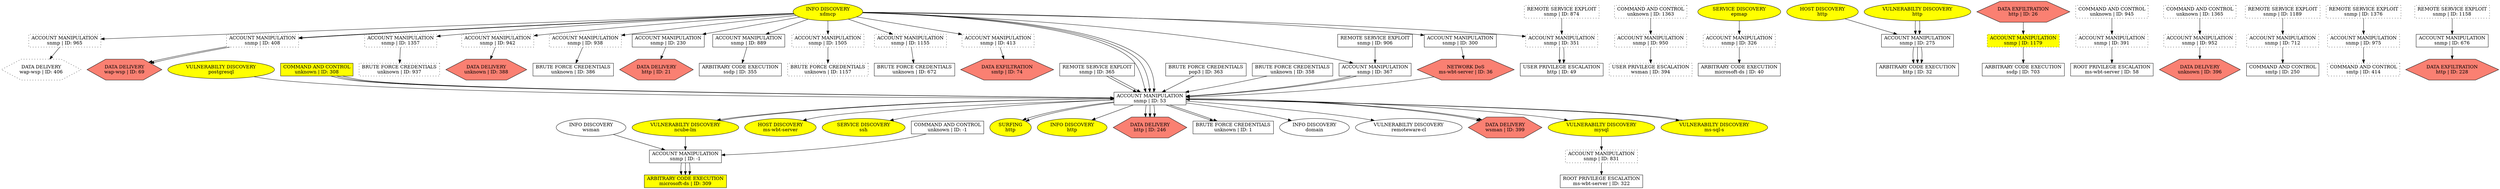 digraph "" {
	"ACCOUNT MANIPULATION
snmp | ID: 53"	[shape=box,
		tooltip="\"GPL SNMP private access udp
GPL SNMP public access udp\""];
	"VULNERABILTY DISCOVERY
ncube-lm"	[fillcolor=yellow,
		shape=oval,
		style=filled,
		tooltip="\"ET POLICY Suspicious inbound to mySQL port 3306
ET POLICY Suspicious inbound to mSQL port 4333
ET POLICY Suspicious inbound to \
MSSQL port 1433
ET POLICY Suspicious inbound to Oracle SQL port 1521
ET SCAN Nessus User Agent
ET POLICY Suspicious inbound to PostgreSQL \
port 5432\""];
	"ACCOUNT MANIPULATION
snmp | ID: 53" -> "VULNERABILTY DISCOVERY
ncube-lm"	[key=0,
		data="{'color': 'blue', 'fontcolor': '\"blue\"', 'label': '\"start_next: 04/11/17, 14:00:02\ngap: -264sec\nend_prev: 04/11/17, 14:04:26\"'}"];
	"VULNERABILTY DISCOVERY
ms-sql-s"	[fillcolor=yellow,
		shape=oval,
		style=filled,
		tooltip="\"ET POLICY Suspicious inbound to MSSQL port 1433
ET POLICY Suspicious inbound to mySQL port 3306
ET POLICY Suspicious inbound to \
Oracle SQL port 1521
ET POLICY Suspicious inbound to mSQL port 4333\""];
	"ACCOUNT MANIPULATION
snmp | ID: 53" -> "VULNERABILTY DISCOVERY
ms-sql-s"	[key=0,
		data="{'color': 'blue', 'fontcolor': '\"blue\"', 'label': '\"start_next: 04/11/17, 16:31:57\ngap: 136sec\nend_prev: 04/11/17, 16:29:41\"'}"];
	"HOST DISCOVERY
ms-wbt-server"	[fillcolor=yellow,
		shape=oval,
		style=filled,
		tooltip="\"ET SCAN Behavioral Unusually fast Terminal Server Traffic Potential Scan or Infection (Inbound)\""];
	"ACCOUNT MANIPULATION
snmp | ID: 53" -> "HOST DISCOVERY
ms-wbt-server"	[key=0,
		data="{'color': 'blue', 'fontcolor': '\"blue\"', 'label': '\"start_next: 04/11/17, 18:35:47\ngap: 25sec\nend_prev: 04/11/17, 18:35:23\"'}"];
	"SERVICE DISCOVERY
ssh"	[fillcolor=yellow,
		shape=oval,
		style=filled,
		tooltip="\"ET SCAN Potential SSH Scan
ET SCAN Potential VNC Scan 5900-5920\""];
	"ACCOUNT MANIPULATION
snmp | ID: 53" -> "SERVICE DISCOVERY
ssh"	[key=0,
		data="{'color': 'blue', 'fontcolor': '\"blue\"', 'label': '\"start_next: 04/11/17, 14:06:20\ngap: 13sec\nend_prev: 04/11/17, 14:06:08\"'}"];
	"VULNERABILTY DISCOVERY
mysql"	[fillcolor=yellow,
		shape=oval,
		style=filled,
		tooltip="\"ET POLICY Suspicious inbound to MSSQL port 1433
ET POLICY Suspicious inbound to mySQL port 3306
ET POLICY Suspicious inbound to \
Oracle SQL port 1521
ET POLICY Suspicious inbound to PostgreSQL port 5432\""];
	"ACCOUNT MANIPULATION
snmp | ID: 53" -> "VULNERABILTY DISCOVERY
mysql"	[key=0,
		data="{'color': 'blue', 'fontcolor': '\"blue\"', 'label': '\"start_next: 04/11/17, 17:58:59\ngap: 5253sec\nend_prev: 04/11/17, 16:31:27\"'}"];
	"SURFING
http"	[fillcolor=yellow,
		shape=oval,
		style=filled,
		tooltip="\"ET WEB_SERVER WEB-PHP phpinfo access\""];
	"ACCOUNT MANIPULATION
snmp | ID: 53" -> "SURFING
http"	[key=0,
		data="{'color': 'blue', 'fontcolor': '\"blue\"', 'label': '\"start_next: 04/11/17, 14:04:44\ngap: 158sec\nend_prev: 04/11/17, 14:02:06\"'}"];
	"ACCOUNT MANIPULATION
snmp | ID: 53" -> "SURFING
http"	[key=1,
		data="{'color': 'blue', 'fontcolor': '\"blue\"', 'label': '\"start_next: 04/11/17, 18:03:33\ngap: 160sec\nend_prev: 04/11/17, 18:00:53\"'}"];
	"INFO DISCOVERY
http"	[fillcolor=yellow,
		shape=oval,
		style=filled,
		tooltip="\"GPL WEB_SERVER mod_gzip_status access\""];
	"ACCOUNT MANIPULATION
snmp | ID: 53" -> "INFO DISCOVERY
http"	[key=0,
		data="{'color': 'blue', 'fontcolor': '\"blue\"', 'label': '\"start_next: 04/11/17, 18:03:34\ngap: 62sec\nend_prev: 04/11/17, 18:02:32\"'}"];
	"DATA DELIVERY
http | ID: 246"	[fillcolor=salmon,
		shape=hexagon,
		style=filled,
		tooltip="\"GPL WEB_SERVER perl post attempt\""];
	"ACCOUNT MANIPULATION
snmp | ID: 53" -> "DATA DELIVERY
http | ID: 246"	[key=0,
		data="{'color': 'blue', 'fontcolor': '\"blue\"', 'label': '\"start_next: 04/11/17, 16:33:00\ngap: 179sec\nend_prev: 04/11/17, 16:30:00\"'}"];
	"ACCOUNT MANIPULATION
snmp | ID: 53" -> "DATA DELIVERY
http | ID: 246"	[key=1,
		data="{'color': 'blue', 'fontcolor': '\"blue\"', 'label': '\"start_next: 04/11/17, 16:33:31\ngap: 15sec\nend_prev: 04/11/17, 16:33:16\"'}"];
	"ACCOUNT MANIPULATION
snmp | ID: 53" -> "DATA DELIVERY
http | ID: 246"	[key=2,
		data="{'color': 'blue', 'fontcolor': '\"blue\"', 'label': '\"start_next: 04/11/17, 18:04:41\ngap: 30sec\nend_prev: 04/11/17, 18:04:11\"'}"];
	"BRUTE FORCE CREDENTIALS
unknown | ID: 1"	[shape=box,
		tooltip="\"ET SCAN Multiple MySQL Login Failures Possible Brute Force Attempt\""];
	"ACCOUNT MANIPULATION
snmp | ID: 53" -> "BRUTE FORCE CREDENTIALS
unknown | ID: 1"	[key=0,
		data="{'color': 'blue', 'fontcolor': '\"blue\"', 'label': '\"start_next: 04/11/17, 18:03:11\ngap: -8sec\nend_prev: 04/11/17, 18:03:20\"'}"];
	"ACCOUNT MANIPULATION
snmp | ID: 53" -> "BRUTE FORCE CREDENTIALS
unknown | ID: 1"	[key=1,
		data="{'color': 'blue', 'fontcolor': '\"blue\"', 'label': '\"start_next: 04/11/17, 18:04:37\ngap: -69sec\nend_prev: 04/11/17, 18:05:46\"'}"];
	"INFO DISCOVERY
domain"	[shape=oval,
		tooltip="\"GPL WEB_SERVER globals.pl access
GPL DNS named version attempt\""];
	"ACCOUNT MANIPULATION
snmp | ID: 53" -> "INFO DISCOVERY
domain"	[key=0,
		data="{'color': 'purple', 'fontcolor': '\"purple\"', 'label': '\"start_next: 04/11/17, 18:06:05\ngap: 5sec\nend_prev: 04/11/17, 18:06:00\"'}"];
	"VULNERABILTY DISCOVERY
remoteware-cl"	[shape=oval,
		tooltip="\"ET SCAN Nessus User Agent\""];
	"ACCOUNT MANIPULATION
snmp | ID: 53" -> "VULNERABILTY DISCOVERY
remoteware-cl"	[key=0,
		data="{'color': 'blue', 'fontcolor': '\"blue\"', 'label': '\"start_next: 04/11/17, 18:12:30\ngap: 395sec\nend_prev: 04/11/17, 18:05:56\"'}"];
	"DATA DELIVERY
wsman | ID: 399"	[fillcolor=salmon,
		shape=hexagon,
		style=filled,
		tooltip="\"GPL WEB_SERVER perl post attempt\""];
	"ACCOUNT MANIPULATION
snmp | ID: 53" -> "DATA DELIVERY
wsman | ID: 399"	[key=0,
		data="{'color': 'blue', 'fontcolor': '\"blue\"', 'label': '\"start_next: 04/11/17, 14:06:51\ngap: 43sec\nend_prev: 04/11/17, 14:06:08\"'}"];
	"ACCOUNT MANIPULATION
snmp | ID: 53" -> "DATA DELIVERY
wsman | ID: 399"	[key=1,
		data="{'color': 'blue', 'fontcolor': '\"blue\"', 'label': '\"start_next: 04/11/17, 16:35:02\ngap: 44sec\nend_prev: 04/11/17, 16:34:19\"'}"];
	"ACCOUNT MANIPULATION
snmp | ID: -1"	[shape=box,
		tooltip="\"GPL SNMP public access udp\""];
	"ARBITRARY CODE EXECUTION
microsoft-ds | ID: 309"	[fillcolor=yellow,
		shape=box,
		style=filled,
		tooltip="\"GPL NETBIOS SMB-DS Session Setup NTMLSSP unicode asn1 overflow attempt\""];
	"ACCOUNT MANIPULATION
snmp | ID: -1" -> "ARBITRARY CODE EXECUTION
microsoft-ds | ID: 309"	[key=0,
		data="{'color': 'blue', 'fontcolor': '\"blue\"', 'label': '\"start_next: 04/11/17, 13:59:30\ngap: 24sec\nend_prev: 04/11/17, 13:59:05\"'}"];
	"ACCOUNT MANIPULATION
snmp | ID: -1" -> "ARBITRARY CODE EXECUTION
microsoft-ds | ID: 309"	[key=1,
		data="{'color': 'blue', 'fontcolor': '\"blue\"', 'label': '\"start_next: 04/11/17, 16:27:37\ngap: 26sec\nend_prev: 04/11/17, 16:27:10\"'}"];
	"ACCOUNT MANIPULATION
snmp | ID: -1" -> "ARBITRARY CODE EXECUTION
microsoft-ds | ID: 309"	[key=2,
		data="{'color': 'blue', 'fontcolor': '\"blue\"', 'label': '\"start_next: 04/11/17, 17:58:38\ngap: 24sec\nend_prev: 04/11/17, 17:58:14\"'}"];
	"ACCOUNT MANIPULATION
snmp | ID: 831"	[shape=box,
		style=dotted,
		tooltip="\"GPL SNMP public access udp\""];
	"ROOT PRIVILEGE ESCALATION
ms-wbt-server | ID: 322"	[shape=box,
		tooltip="\"ET POLICY MS Terminal Server Root login\""];
	"ACCOUNT MANIPULATION
snmp | ID: 831" -> "ROOT PRIVILEGE ESCALATION
ms-wbt-server | ID: 322"	[key=0,
		data="{'color': 'blue', 'fontcolor': '\"blue\"', 'label': '\"start_next: 04/11/17, 16:02:56\ngap: 15sec\nend_prev: 04/11/17, 16:02:42\"'}"];
	"ACCOUNT MANIPULATION
snmp | ID: 300"	[shape=box,
		tooltip="\"GPL SNMP public access udp\""];
	"NETWORK DoS
ms-wbt-server | ID: 36"	[fillcolor=salmon,
		shape=hexagon,
		style=filled,
		tooltip="\"ET DOS Microsoft Remote Desktop (RDP) Syn then Reset 30 Second DoS Attempt\""];
	"ACCOUNT MANIPULATION
snmp | ID: 300" -> "NETWORK DoS
ms-wbt-server | ID: 36"	[key=0,
		data="{'color': 'purple', 'fontcolor': '\"purple\"', 'label': '\"start_next: 04/11/17, 16:47:39\ngap: 107sec\nend_prev: 04/11/17, 16:45:52\"'}"];
	"ACCOUNT MANIPULATION
snmp | ID: 965"	[shape=box,
		style=dotted,
		tooltip="\"GPL SNMP private access udp
GPL SNMP public access udp\""];
	"DATA DELIVERY
wap-wsp | ID: 406"	[fillcolor=salmon,
		shape=hexagon,
		style=dotted,
		tooltip="\"ET WEB_SERVER PHP tags in HTTP POST
GPL WEB_SERVER perl post attempt\""];
	"ACCOUNT MANIPULATION
snmp | ID: 965" -> "DATA DELIVERY
wap-wsp | ID: 406"	[key=0,
		data="{'color': 'blue', 'fontcolor': '\"blue\"', 'label': '\"start_next: 04/11/17, 14:03:49\ngap: 26sec\nend_prev: 04/11/17, 14:03:23\"'}"];
	"ACCOUNT MANIPULATION
snmp | ID: 408"	[shape=box,
		style=dotted,
		tooltip="\"GPL SNMP private access udp
GPL SNMP public access udp\""];
	"DATA DELIVERY
wap-wsp | ID: 69"	[fillcolor=salmon,
		shape=hexagon,
		style=filled,
		tooltip="\"GPL WEB_SERVER perl post attempt\""];
	"ACCOUNT MANIPULATION
snmp | ID: 408" -> "DATA DELIVERY
wap-wsp | ID: 69"	[key=0,
		data="{'color': 'blue', 'fontcolor': '\"blue\"', 'label': '\"start_next: 04/11/17, 16:31:50\ngap: 22sec\nend_prev: 04/11/17, 16:31:28\"'}"];
	"ACCOUNT MANIPULATION
snmp | ID: 408" -> "DATA DELIVERY
wap-wsp | ID: 69"	[key=1,
		data="{'color': 'blue', 'fontcolor': '\"blue\"', 'label': '\"start_next: 04/11/17, 18:03:14\ngap: 26sec\nend_prev: 04/11/17, 18:02:48\"'}"];
	"ACCOUNT MANIPULATION
snmp | ID: 367"	[shape=box,
		tooltip="\"GPL SNMP private access udp
GPL SNMP public access udp\""];
	"ACCOUNT MANIPULATION
snmp | ID: 367" -> "ACCOUNT MANIPULATION
snmp | ID: 53"	[key=0,
		data="{'color': 'blue', 'fontcolor': '\"blue\"', 'label': '\"start_next: 04/11/17, 16:29:39\ngap: 8639sec\nend_prev: 04/11/17, 14:05:40\"'}"];
	"ACCOUNT MANIPULATION
snmp | ID: 367" -> "ACCOUNT MANIPULATION
snmp | ID: 53"	[key=1,
		data="{'color': 'blue', 'fontcolor': '\"blue\"', 'label': '\"start_next: 04/11/17, 20:55:39\ngap: 10158sec\nend_prev: 04/11/17, 18:06:21\"'}"];
	"ACCOUNT MANIPULATION
snmp | ID: 351"	[shape=box,
		style=dotted,
		tooltip="\"GPL SNMP private access udp
GPL SNMP public access udp\""];
	"USER PRIVILEGE ESCALATION
http | ID: 49"	[shape=box,
		tooltip="\"ET POLICY Outgoing Basic Auth Base64 HTTP Password detected unencrypted
ET POLICY Incoming Basic Auth Base64 HTTP Password detected \
unencrypted\""];
	"ACCOUNT MANIPULATION
snmp | ID: 351" -> "USER PRIVILEGE ESCALATION
http | ID: 49"	[key=0,
		data="{'color': 'blue', 'fontcolor': '\"blue\"', 'label': '\"start_next: 04/11/17, 14:03:23\ngap: 62sec\nend_prev: 04/11/17, 14:02:22\"'}"];
	"ACCOUNT MANIPULATION
snmp | ID: 351" -> "USER PRIVILEGE ESCALATION
http | ID: 49"	[key=1,
		data="{'color': 'blue', 'fontcolor': '\"blue\"', 'label': '\"start_next: 04/11/17, 18:10:23\ngap: 227sec\nend_prev: 04/11/17, 18:06:37\"'}"];
	"ACCOUNT MANIPULATION
snmp | ID: 1357"	[shape=box,
		style=dotted,
		tooltip="\"GPL SNMP public access udp\""];
	"BRUTE FORCE CREDENTIALS
unknown | ID: 937"	[shape=box,
		style=dotted,
		tooltip="\"ET SCAN Multiple MySQL Login Failures Possible Brute Force Attempt\""];
	"ACCOUNT MANIPULATION
snmp | ID: 1357" -> "BRUTE FORCE CREDENTIALS
unknown | ID: 937"	[key=0,
		data="{'color': 'blue', 'fontcolor': '\"blue\"', 'label': '\"start_next: 04/11/17, 14:03:10\ngap: -5sec\nend_prev: 04/11/17, 14:03:15\"'}"];
	"ACCOUNT MANIPULATION
snmp | ID: 942"	[shape=box,
		style=dotted,
		tooltip="\"GPL SNMP private access udp
GPL SNMP public access udp\""];
	"DATA DELIVERY
unknown | ID: 388"	[fillcolor=salmon,
		shape=hexagon,
		style=filled,
		tooltip="\"ET WEB_SERVER PHP Possible php Remote File Inclusion Attempt
ET WEB_SERVER PHP tags in HTTP POST
GPL WEB_SERVER perl post attempt\""];
	"ACCOUNT MANIPULATION
snmp | ID: 942" -> "DATA DELIVERY
unknown | ID: 388"	[key=0,
		data="{'color': 'blue', 'fontcolor': '\"blue\"', 'label': '\"start_next: 04/11/17, 16:32:24\ngap: 62sec\nend_prev: 04/11/17, 16:31:22\"'}"];
	"ACCOUNT MANIPULATION
snmp | ID: 938"	[shape=box,
		style=dotted,
		tooltip="\"GPL SNMP private access udp
GPL SNMP public access udp\""];
	"BRUTE FORCE CREDENTIALS
unknown | ID: 386"	[shape=box,
		tooltip="\"ET SCAN Multiple MySQL Login Failures Possible Brute Force Attempt\""];
	"ACCOUNT MANIPULATION
snmp | ID: 938" -> "BRUTE FORCE CREDENTIALS
unknown | ID: 386"	[key=0,
		data="{'color': 'blue', 'fontcolor': '\"blue\"', 'label': '\"start_next: 04/11/17, 18:02:11\ngap: -7sec\nend_prev: 04/11/17, 18:02:18\"'}"];
	"ACCOUNT MANIPULATION
snmp | ID: 230"	[shape=box,
		tooltip="\"GPL SNMP private access udp
GPL SNMP public access udp\""];
	"DATA DELIVERY
http | ID: 21"	[fillcolor=salmon,
		shape=hexagon,
		style=filled,
		tooltip="\"GPL WEB_SERVER perl post attempt\""];
	"ACCOUNT MANIPULATION
snmp | ID: 230" -> "DATA DELIVERY
http | ID: 21"	[key=0,
		data="{'color': 'blue', 'fontcolor': '\"blue\"', 'label': '\"start_next: 04/11/17, 16:31:58\ngap: 35sec\nend_prev: 04/11/17, 16:31:23\"'}"];
	"ACCOUNT MANIPULATION
snmp | ID: 889"	[shape=box,
		tooltip="\"GPL SNMP private access udp
GPL SNMP public access udp\""];
	"ARBITRARY CODE EXECUTION
ssdp | ID: 355"	[shape=box,
		tooltip="\"GPL MISC UPnP malformed advertisement\""];
	"ACCOUNT MANIPULATION
snmp | ID: 889" -> "ARBITRARY CODE EXECUTION
ssdp | ID: 355"	[key=0,
		data="{'color': 'blue', 'fontcolor': '\"blue\"', 'label': '\"start_next: 04/11/17, 18:00:29\ngap: 5361sec\nend_prev: 04/11/17, 16:31:09\"'}"];
	"ACCOUNT MANIPULATION
snmp | ID: 1505"	[shape=box,
		style=dotted,
		tooltip="\"GPL SNMP private access udp
GPL SNMP public access udp\""];
	"BRUTE FORCE CREDENTIALS
unknown | ID: 1157"	[shape=box,
		style=dotted,
		tooltip="\"ET SCAN Multiple MySQL Login Failures Possible Brute Force Attempt\""];
	"ACCOUNT MANIPULATION
snmp | ID: 1505" -> "BRUTE FORCE CREDENTIALS
unknown | ID: 1157"	[key=0,
		data="{'color': 'blue', 'fontcolor': '\"blue\"', 'label': '\"start_next: 04/11/17, 18:02:18\ngap: 5sec\nend_prev: 04/11/17, 18:02:14\"'}"];
	"ACCOUNT MANIPULATION
snmp | ID: 1155"	[shape=box,
		style=dotted,
		tooltip="\"GPL SNMP private access udp
GPL SNMP public access udp\""];
	"BRUTE FORCE CREDENTIALS
unknown | ID: 672"	[shape=box,
		tooltip="\"ET SCAN Multiple MySQL Login Failures Possible Brute Force Attempt\""];
	"ACCOUNT MANIPULATION
snmp | ID: 1155" -> "BRUTE FORCE CREDENTIALS
unknown | ID: 672"	[key=0,
		data="{'color': 'blue', 'fontcolor': '\"blue\"', 'label': '\"start_next: 04/11/17, 14:03:10\ngap: -8sec\nend_prev: 04/11/17, 14:03:18\"'}"];
	"ACCOUNT MANIPULATION
snmp | ID: 413"	[shape=box,
		style=dotted,
		tooltip="\"GPL SNMP private access udp
GPL SNMP public access udp\""];
	"DATA EXFILTRATION
smtp | ID: 74"	[fillcolor=salmon,
		shape=hexagon,
		style=filled,
		tooltip="\"ET CURRENT_EVENTS Possible TLS HeartBleed Unencrypted Request Method 3 (Inbound to Common SSL Port)\""];
	"ACCOUNT MANIPULATION
snmp | ID: 413" -> "DATA EXFILTRATION
smtp | ID: 74"	[key=0,
		data="{'color': 'blue', 'fontcolor': '\"blue\"', 'label': '\"start_next: 04/11/17, 16:31:24\ngap: 51sec\nend_prev: 04/11/17, 16:30:33\"'}"];
	"ACCOUNT MANIPULATION
snmp | ID: 950"	[shape=box,
		style=dotted,
		tooltip="\"GPL SNMP private access udp
GPL SNMP public access udp\""];
	"USER PRIVILEGE ESCALATION
wsman | ID: 394"	[shape=box,
		style=dotted,
		tooltip="\"ET POLICY Outgoing Basic Auth Base64 HTTP Password detected unencrypted
ET POLICY Incoming Basic Auth Base64 HTTP Password detected \
unencrypted\""];
	"ACCOUNT MANIPULATION
snmp | ID: 950" -> "USER PRIVILEGE ESCALATION
wsman | ID: 394"	[key=0,
		data="{'color': 'blue', 'fontcolor': '\"blue\"', 'label': '\"start_next: 04/11/17, 16:55:05\ngap: 40sec\nend_prev: 04/11/17, 16:54:26\"'}"];
	"ACCOUNT MANIPULATION
snmp | ID: 326"	[shape=box,
		style=dotted,
		tooltip="\"GPL SNMP private access udp
GPL SNMP public access udp\""];
	"ARBITRARY CODE EXECUTION
microsoft-ds | ID: 40"	[shape=box,
		tooltip="\"GPL NETBIOS DCERPC Remote Activation bind attempt
GPL NETBIOS SMB-DS Session Setup NTMLSSP unicode asn1 overflow attempt
GPL NETBIOS \
DCERPC IActivation little endian bind attempt\""];
	"ACCOUNT MANIPULATION
snmp | ID: 326" -> "ARBITRARY CODE EXECUTION
microsoft-ds | ID: 40"	[key=0,
		data="{'color': 'blue', 'fontcolor': '\"blue\"', 'label': '\"start_next: 04/11/17, 14:02:19\ngap: -225sec\nend_prev: 04/11/17, 14:06:04\"'}"];
	"ACCOUNT MANIPULATION
snmp | ID: 275"	[shape=box,
		tooltip="\"GPL SNMP public access udp\""];
	"ARBITRARY CODE EXECUTION
http | ID: 32"	[shape=box,
		tooltip="\"ET CURRENT_EVENTS QNAP Shellshock CVE-2014-6271\""];
	"ACCOUNT MANIPULATION
snmp | ID: 275" -> "ARBITRARY CODE EXECUTION
http | ID: 32"	[key=0,
		data="{'color': 'blue', 'fontcolor': '\"blue\"', 'label': '\"start_next: 04/11/17, 14:47:05\ngap: 39sec\nend_prev: 04/11/17, 14:46:25\"'}"];
	"ACCOUNT MANIPULATION
snmp | ID: 275" -> "ARBITRARY CODE EXECUTION
http | ID: 32"	[key=1,
		data="{'color': 'tomato', 'fontcolor': '\"tomato\"', 'label': '\"start_next: 04/11/17, 13:42:02\ngap: 10sec\nend_prev: 04/11/17, 13:41:52\"'}"];
	"ACCOUNT MANIPULATION
snmp | ID: 275" -> "ARBITRARY CODE EXECUTION
http | ID: 32"	[key=2,
		data="{'color': 'turquoise', 'fontcolor': '\"turquoise\"', 'label': '\"start_next: 04/11/17, 12:56:33\ngap: 11sec\nend_prev: 04/11/17, 12:\
56:22\"'}"];
	"ACCOUNT MANIPULATION
snmp | ID: 1179"	[fillcolor=yellow,
		shape=box,
		style="dotted,filled",
		tooltip="\"GPL SNMP public access udp\""];
	"ARBITRARY CODE EXECUTION
ssdp | ID: 703"	[shape=box,
		tooltip="\"GPL MISC UPnP malformed advertisement\""];
	"ACCOUNT MANIPULATION
snmp | ID: 1179" -> "ARBITRARY CODE EXECUTION
ssdp | ID: 703"	[key=0,
		data="{'color': 'blue', 'fontcolor': '\"blue\"', 'label': '<font color=\"blue\"> start_next: 04/11/17, 20:58:25<br/>gap: -135sec<br/>end_prev: \
04/11/17, 21:00:40</font><br/><font color=\"blue\"><b>Attacker: 10.0.254.31</b></font>'}"];
	"ACCOUNT MANIPULATION
snmp | ID: 391"	[shape=box,
		style=dotted,
		tooltip="\"GPL SNMP private access udp
ET FTP Suspicious Quotation Mark Usage in FTP Username
GPL SNMP public access udp\""];
	"ROOT PRIVILEGE ESCALATION
ms-wbt-server | ID: 58"	[shape=box,
		tooltip="\"ET POLICY MS Terminal Server Root login\""];
	"ACCOUNT MANIPULATION
snmp | ID: 391" -> "ROOT PRIVILEGE ESCALATION
ms-wbt-server | ID: 58"	[key=0,
		data="{'color': 'blue', 'fontcolor': '\"blue\"', 'label': '\"start_next: 04/11/17, 16:33:16\ngap: -91sec\nend_prev: 04/11/17, 16:34:47\"'}"];
	"ACCOUNT MANIPULATION
snmp | ID: 952"	[shape=box,
		style=dotted,
		tooltip="\"GPL SNMP private access udp
GPL SNMP public access udp\""];
	"DATA DELIVERY
unknown | ID: 396"	[fillcolor=salmon,
		shape=hexagon,
		style=filled,
		tooltip="\"GPL WEB_SERVER perl post attempt\""];
	"ACCOUNT MANIPULATION
snmp | ID: 952" -> "DATA DELIVERY
unknown | ID: 396"	[key=0,
		data="{'color': 'blue', 'fontcolor': '\"blue\"', 'label': '\"start_next: 04/11/17, 18:06:44\ngap: 50sec\nend_prev: 04/11/17, 18:05:54\"'}"];
	"ACCOUNT MANIPULATION
snmp | ID: 712"	[shape=box,
		style=dotted,
		tooltip="\"GPL SNMP public access udp\""];
	"COMMAND AND CONTROL
smtp | ID: 250"	[shape=box,
		tooltip="\"ET EXPLOIT Possible SpamAssassin Milter Plugin Remote Arbitrary Command Injection Attempt\""];
	"ACCOUNT MANIPULATION
snmp | ID: 712" -> "COMMAND AND CONTROL
smtp | ID: 250"	[key=0,
		data="{'color': 'blue', 'fontcolor': '\"blue\"', 'label': '\"start_next: 04/11/17, 14:02:38\ngap: 7sec\nend_prev: 04/11/17, 14:02:31\"'}"];
	"ACCOUNT MANIPULATION
snmp | ID: 975"	[shape=box,
		style=dotted,
		tooltip="\"GPL SNMP public access udp\""];
	"COMMAND AND CONTROL
smtp | ID: 414"	[shape=box,
		style=dotted,
		tooltip="\"ET EXPLOIT Possible SpamAssassin Milter Plugin Remote Arbitrary Command Injection Attempt\""];
	"ACCOUNT MANIPULATION
snmp | ID: 975" -> "COMMAND AND CONTROL
smtp | ID: 414"	[key=0,
		data="{'color': 'blue', 'fontcolor': '\"blue\"', 'label': '\"start_next: 04/11/17, 18:01:56\ngap: 21sec\nend_prev: 04/11/17, 18:01:35\"'}"];
	"ACCOUNT MANIPULATION
snmp | ID: 676"	[shape=box,
		tooltip="\"GPL SNMP private access udp
GPL SNMP public access udp\""];
	"DATA EXFILTRATION
http | ID: 228"	[fillcolor=salmon,
		shape=hexagon,
		style=filled,
		tooltip="\"ET WEB_SPECIFIC_APPS PHP-CGI query string parameter vulnerability\""];
	"ACCOUNT MANIPULATION
snmp | ID: 676" -> "DATA EXFILTRATION
http | ID: 228"	[key=0,
		data="{'color': 'blue', 'fontcolor': '\"blue\"', 'label': '\"start_next: 04/11/17, 18:04:35\ngap: 25sec\nend_prev: 04/11/17, 18:04:10\"'}"];
	"INFO DISCOVERY
xdmcp"	[fillcolor=yellow,
		shape=oval,
		style=filled,
		tooltip="\"GPL RPC xdmcp info query\""];
	"INFO DISCOVERY
xdmcp" -> "ACCOUNT MANIPULATION
snmp | ID: 53"	[key=0,
		data="{'color': 'blue', 'fontcolor': '\"blue\"', 'label': '\"start_next: 04/11/17, 18:03:10\ngap: -89sec\nend_prev: 04/11/17, 18:04:39\"'}"];
	"INFO DISCOVERY
xdmcp" -> "ACCOUNT MANIPULATION
snmp | ID: 53"	[key=1,
		data="{'color': 'blue', 'fontcolor': '\"blue\"', 'label': '\"start_next: 04/11/17, 16:33:04\ngap: -25sec\nend_prev: 04/11/17, 16:33:28\"'}"];
	"INFO DISCOVERY
xdmcp" -> "ACCOUNT MANIPULATION
snmp | ID: 53"	[key=2,
		data="{'color': 'blue', 'fontcolor': '\"blue\"', 'label': '\"start_next: 04/11/17, 18:04:03\ngap: 46sec\nend_prev: 04/11/17, 18:03:18\"'}"];
	"INFO DISCOVERY
xdmcp" -> "ACCOUNT MANIPULATION
snmp | ID: 300"	[key=0,
		data="{'color': 'purple', 'fontcolor': '\"purple\"', 'label': '\"start_next: 04/11/17, 16:45:52\ngap: 0sec\nend_prev: 04/11/17, 16:45:52\"'}"];
	"INFO DISCOVERY
xdmcp" -> "ACCOUNT MANIPULATION
snmp | ID: 965"	[key=0,
		data="{'color': 'blue', 'label': '<font color=\"blue\"> start_next: 04/11/17, 14:03:19<br/>gap: -22sec<br/>end_prev: 04/11/17, 14:03:41</\
font><br/><font color=\"blue\"><b>Attacker: 10.0.254.31</b></font>'}"];
	"INFO DISCOVERY
xdmcp" -> "ACCOUNT MANIPULATION
snmp | ID: 408"	[key=0,
		data="{'color': 'blue', 'fontcolor': '\"blue\"', 'label': '\"start_next: 04/11/17, 16:31:24\ngap: 20sec\nend_prev: 04/11/17, 16:31:04\"'}"];
	"INFO DISCOVERY
xdmcp" -> "ACCOUNT MANIPULATION
snmp | ID: 408"	[key=1,
		data="{'color': 'blue', 'label': '<font color=\"blue\"> start_next: 04/11/17, 18:02:42<br/>gap: -32sec<br/>end_prev: 04/11/17, 18:03:14</\
font><br/><font color=\"blue\"><b>Attacker: 10.0.254.31</b></font>'}"];
	"INFO DISCOVERY
xdmcp" -> "ACCOUNT MANIPULATION
snmp | ID: 367"	[key=0,
		data="{'color': 'blue', 'fontcolor': '\"blue\"', 'label': '\"start_next: 04/11/17, 14:05:28\ngap: 52sec\nend_prev: 04/11/17, 14:04:36\"'}"];
	"INFO DISCOVERY
xdmcp" -> "ACCOUNT MANIPULATION
snmp | ID: 351"	[key=0,
		data="{'color': 'blue', 'fontcolor': '\"blue\"', 'label': '\"start_next: 04/11/17, 18:06:06\ngap: -263sec\nend_prev: 04/11/17, 18:10:29\"'}"];
	"INFO DISCOVERY
xdmcp" -> "ACCOUNT MANIPULATION
snmp | ID: 1357"	[key=0,
		data="{'color': 'blue', 'fontcolor': '\"blue\"', 'label': '\"start_next: 04/11/17, 14:03:05\ngap: 49sec\nend_prev: 04/11/17, 14:02:16\"'}"];
	"INFO DISCOVERY
xdmcp" -> "ACCOUNT MANIPULATION
snmp | ID: 942"	[key=0,
		data="{'color': 'blue', 'fontcolor': '\"blue\"', 'label': '\"start_next: 04/11/17, 16:31:10\ngap: -64sec\nend_prev: 04/11/17, 16:32:13\"'}"];
	"INFO DISCOVERY
xdmcp" -> "ACCOUNT MANIPULATION
snmp | ID: 938"	[key=0,
		data="{'color': 'blue', 'fontcolor': '\"blue\"', 'label': '\"start_next: 04/11/17, 18:02:07\ngap: -71sec\nend_prev: 04/11/17, 18:03:18\"'}"];
	"INFO DISCOVERY
xdmcp" -> "ACCOUNT MANIPULATION
snmp | ID: 230"	[key=0,
		data="{'color': 'blue', 'fontcolor': '\"blue\"', 'label': '\"start_next: 04/11/17, 16:31:12\ngap: 57sec\nend_prev: 04/11/17, 16:30:15\"'}"];
	"INFO DISCOVERY
xdmcp" -> "ACCOUNT MANIPULATION
snmp | ID: 889"	[key=0,
		data="{'color': 'blue', 'fontcolor': '\"blue\"', 'label': '<font color=\"blue\"> start_next: 04/11/17, 16:30:57<br/>gap: 55sec<br/>end_prev: \
04/11/17, 16:30:02</font><br/><font color=\"blue\"><b>Attacker: 10.0.254.31</b></font>'}"];
	"INFO DISCOVERY
xdmcp" -> "ACCOUNT MANIPULATION
snmp | ID: 1505"	[key=0,
		data="{'color': 'blue', 'fontcolor': '\"blue\"', 'label': '\"start_next: 04/11/17, 18:02:05\ngap: -49sec\nend_prev: 04/11/17, 18:02:54\"'}"];
	"INFO DISCOVERY
xdmcp" -> "ACCOUNT MANIPULATION
snmp | ID: 1155"	[key=0,
		data="{'color': 'blue', 'fontcolor': '\"blue\"', 'label': '\"start_next: 04/11/17, 14:03:06\ngap: 48sec\nend_prev: 04/11/17, 14:02:19\"'}"];
	"INFO DISCOVERY
xdmcp" -> "ACCOUNT MANIPULATION
snmp | ID: 413"	[key=0,
		data="{'color': 'blue', 'fontcolor': '\"blue\"', 'label': '\"start_next: 04/11/17, 16:30:21\ngap: 37sec\nend_prev: 04/11/17, 16:29:44\"'}"];
	"REMOTE SERVICE EXPLOIT
snmp | ID: 906"	[shape=box,
		tooltip="\"ET SNMP Samsung Printer SNMP Hardcode RW Community String\""];
	"REMOTE SERVICE EXPLOIT
snmp | ID: 906" -> "ACCOUNT MANIPULATION
snmp | ID: 367"	[key=0,
		data="{'color': 'blue', 'fontcolor': '\"blue\"', 'label': '\"start_next: 04/11/17, 18:06:09\ngap: 57sec\nend_prev: 04/11/17, 18:05:12\"'}"];
	"REMOTE SERVICE EXPLOIT
snmp | ID: 874"	[shape=box,
		style=dotted,
		tooltip="\"ET SNMP Samsung Printer SNMP Hardcode RW Community String\""];
	"REMOTE SERVICE EXPLOIT
snmp | ID: 874" -> "ACCOUNT MANIPULATION
snmp | ID: 351"	[key=0,
		data="{'color': 'blue', 'fontcolor': '\"blue\"', 'label': '\"start_next: 04/11/17, 14:02:10\ngap: 42sec\nend_prev: 04/11/17, 14:01:27\"'}"];
	"COMMAND AND CONTROL
unknown | ID: 945"	[shape=box,
		style=dotted,
		tooltip="\"ET POLICY RDP connection confirm\""];
	"COMMAND AND CONTROL
unknown | ID: 945" -> "ACCOUNT MANIPULATION
snmp | ID: 391"	[key=0,
		data="{'color': 'blue', 'fontcolor': '\"blue\"', 'label': '\"start_next: 04/11/17, 16:33:16\ngap: -95sec\nend_prev: 04/11/17, 16:34:51\"'}"];
	"REMOTE SERVICE EXPLOIT
snmp | ID: 1376"	[shape=box,
		style=dotted,
		tooltip="\"ET SNMP Samsung Printer SNMP Hardcode RW Community String\""];
	"REMOTE SERVICE EXPLOIT
snmp | ID: 1376" -> "ACCOUNT MANIPULATION
snmp | ID: 975"	[key=0,
		data="{'color': 'blue', 'fontcolor': '\"blue\"', 'label': '\"start_next: 04/11/17, 18:01:25\ngap: 42sec\nend_prev: 04/11/17, 18:00:43\"'}"];
	"SERVICE DISCOVERY
epmap"	[fillcolor=yellow,
		shape=oval,
		style=filled,
		tooltip="\"ET SCAN Behavioral Unusual Port 135 traffic Potential Scan or Infection
ET SCAN Potential VNC Scan 5800-5820
ET SCAN Potential \
VNC Scan 5900-5920\""];
	"SERVICE DISCOVERY
epmap" -> "ACCOUNT MANIPULATION
snmp | ID: 326"	[key=0,
		data="{'color': 'blue', 'fontcolor': '\"blue\"', 'label': '\"start_next: 04/11/17, 14:02:11\ngap: 1629sec\nend_prev: 04/11/17, 13:35:02\"'}"];
	"COMMAND AND CONTROL
unknown | ID: 1363"	[shape=box,
		style=dotted,
		tooltip="\"ET POLICY RDP connection confirm\""];
	"COMMAND AND CONTROL
unknown | ID: 1363" -> "ACCOUNT MANIPULATION
snmp | ID: 950"	[key=0,
		data="{'color': 'blue', 'fontcolor': '\"blue\"', 'label': '\"start_next: 04/11/17, 16:54:16\ngap: -112sec\nend_prev: 04/11/17, 16:56:09\"'}"];
	"REMOTE SERVICE EXPLOIT
snmp | ID: 1189"	[shape=box,
		style=dotted,
		tooltip="\"ET SNMP Samsung Printer SNMP Hardcode RW Community String\""];
	"REMOTE SERVICE EXPLOIT
snmp | ID: 1189" -> "ACCOUNT MANIPULATION
snmp | ID: 712"	[key=0,
		data="{'color': 'blue', 'fontcolor': '\"blue\"', 'label': '\"start_next: 04/11/17, 14:02:21\ngap: 46sec\nend_prev: 04/11/17, 14:01:35\"'}"];
	"COMMAND AND CONTROL
unknown | ID: 1365"	[shape=box,
		style=dotted,
		tooltip="\"ET POLICY RDP connection confirm\""];
	"COMMAND AND CONTROL
unknown | ID: 1365" -> "ACCOUNT MANIPULATION
snmp | ID: 952"	[key=0,
		data="{'color': 'blue', 'fontcolor': '\"blue\"', 'label': '\"start_next: 04/11/17, 18:05:52\ngap: -87sec\nend_prev: 04/11/17, 18:07:19\"'}"];
	"DATA EXFILTRATION
http | ID: 26"	[fillcolor=salmon,
		shape=hexagon,
		style=filled,
		tooltip="\"ET WEB_SPECIFIC_APPS PHP-CGI query string parameter vulnerability\""];
	"DATA EXFILTRATION
http | ID: 26" -> "ACCOUNT MANIPULATION
snmp | ID: 1179"	[key=0,
		data="{'color': 'blue', 'label': '<font color=\"blue\"> start_next: 04/11/17, 20:55:40<br/>gap: 10260sec<br/>end_prev: 04/11/17, 18:04:40</\
font><br/><font color=\"blue\"><b>Attacker: 10.0.254.31</b></font>'}"];
	"HOST DISCOVERY
http"	[fillcolor=yellow,
		shape=oval,
		style=filled,
		tooltip="\"ET SCAN Possible Nmap User-Agent Observed
ET SCAN Nmap Scripting Engine User-Agent Detected (Nmap Scripting Engine)\""];
	"HOST DISCOVERY
http" -> "ACCOUNT MANIPULATION
snmp | ID: 275"	[key=0,
		data="{'color': 'tomato', 'label': '<font color=\"tomato\"> start_next: 04/11/17, 13:41:52<br/>gap: 17sec<br/>end_prev: 04/11/17, 13:41:\
35</font><br/><font color=\"tomato\"><b>Attacker: 10.0.254.33</b></font>'}"];
	"VULNERABILTY DISCOVERY
http"	[fillcolor=yellow,
		shape=oval,
		style=filled,
		tooltip="\"ET SCAN Nikto Web App Scan in Progress\""];
	"VULNERABILTY DISCOVERY
http" -> "ACCOUNT MANIPULATION
snmp | ID: 275"	[key=0,
		data="{'color': 'blue', 'fontcolor': '\"blue\"', 'label': '\"start_next: 04/11/17, 14:46:25\ngap: -543sec\nend_prev: 04/11/17, 14:55:28\"'}"];
	"VULNERABILTY DISCOVERY
http" -> "ACCOUNT MANIPULATION
snmp | ID: 275"	[key=1,
		data="{'color': 'turquoise', 'fontcolor': '\"turquoise\"', 'label': '\"start_next: 04/11/17, 12:56:22\ngap: -345sec\nend_prev: 04/11/17, \
13:02:07\"'}"];
	"REMOTE SERVICE EXPLOIT
snmp | ID: 1158"	[shape=box,
		style=dotted,
		tooltip="\"ET SNMP Samsung Printer SNMP Hardcode RW Community String\""];
	"REMOTE SERVICE EXPLOIT
snmp | ID: 1158" -> "ACCOUNT MANIPULATION
snmp | ID: 676"	[key=0,
		data="{'color': 'blue', 'fontcolor': '\"blue\"', 'label': '\"start_next: 04/11/17, 18:03:58\ngap: 43sec\nend_prev: 04/11/17, 18:03:15\"'}"];
	"VULNERABILTY DISCOVERY
ncube-lm" -> "ACCOUNT MANIPULATION
snmp | ID: 53"	[key=0,
		data="{'color': 'blue', 'fontcolor': '\"blue\"', 'label': '\"start_next: 04/11/17, 14:01:27\ngap: 3169sec\nend_prev: 04/11/17, 13:08:38\"'}"];
	"VULNERABILTY DISCOVERY
ncube-lm" -> "ACCOUNT MANIPULATION
snmp | ID: -1"	[key=0,
		data="{'color': 'blue', 'fontcolor': '\"blue\"', 'label': '\"start_next: 04/11/17, 13:59:03\ngap: 1845sec\nend_prev: 04/11/17, 13:28:18\"'}"];
	"INFO DISCOVERY
wsman"	[shape=oval,
		tooltip="\"GPL WEB_SERVER globals.pl access\""];
	"INFO DISCOVERY
wsman" -> "ACCOUNT MANIPULATION
snmp | ID: -1"	[key=0,
		data="{'color': 'blue', 'fontcolor': '\"blue\"', 'label': '\"start_next: 04/11/17, 16:27:10\ngap: 852sec\nend_prev: 04/11/17, 16:12:58\"'}"];
	"COMMAND AND CONTROL
unknown | ID: -1"	[shape=box,
		tooltip="\"ET POLICY RDP connection confirm\""];
	"COMMAND AND CONTROL
unknown | ID: -1" -> "ACCOUNT MANIPULATION
snmp | ID: -1"	[key=0,
		data="{'color': 'blue', 'fontcolor': '\"blue\"', 'label': '\"start_next: 04/11/17, 17:58:14\ngap: 641sec\nend_prev: 04/11/17, 17:47:33\"'}"];
	"NETWORK DoS
ms-wbt-server | ID: 36" -> "ACCOUNT MANIPULATION
snmp | ID: 53"	[key=0,
		data="{'color': 'blue', 'fontcolor': '\"blue\"', 'label': '\"start_next: 04/11/17, 18:05:21\ngap: 21sec\nend_prev: 04/11/17, 18:05:00\"'}"];
	"VULNERABILTY DISCOVERY
postgresql"	[fillcolor=yellow,
		shape=oval,
		style=filled,
		tooltip="\"ET POLICY Suspicious inbound to PostgreSQL port 5432\""];
	"VULNERABILTY DISCOVERY
postgresql" -> "ACCOUNT MANIPULATION
snmp | ID: 53"	[key=0,
		data="{'color': 'blue', 'fontcolor': '\"blue\"', 'label': '\"start_next: 04/11/17, 13:58:50\ngap: 3163sec\nend_prev: 04/11/17, 13:06:07\"'}"];
	"COMMAND AND CONTROL
unknown | ID: 308"	[fillcolor=yellow,
		shape=box,
		style=filled,
		tooltip="\"ET POLICY RDP connection confirm\""];
	"COMMAND AND CONTROL
unknown | ID: 308" -> "ACCOUNT MANIPULATION
snmp | ID: 53"	[key=0,
		data="{'color': 'blue', 'fontcolor': '\"blue\"', 'label': '\"start_next: 04/11/17, 14:06:04\ngap: -109sec\nend_prev: 04/11/17, 14:07:53\"'}"];
	"COMMAND AND CONTROL
unknown | ID: 308" -> "ACCOUNT MANIPULATION
snmp | ID: 53"	[key=1,
		data="{'color': 'blue', 'fontcolor': '\"blue\"', 'label': '\"start_next: 04/11/17, 16:34:17\ngap: -107sec\nend_prev: 04/11/17, 16:36:04\"'}"];
	"COMMAND AND CONTROL
unknown | ID: 308" -> "ACCOUNT MANIPULATION
snmp | ID: 53"	[key=2,
		data="{'color': 'blue', 'fontcolor': '\"blue\"', 'label': '\"start_next: 04/11/17, 18:04:22\ngap: -86sec\nend_prev: 04/11/17, 18:05:49\"'}"];
	"VULNERABILTY DISCOVERY
ms-sql-s" -> "ACCOUNT MANIPULATION
snmp | ID: 53"	[key=0,
		data="{'color': 'purple', 'fontcolor': '\"purple\"', 'label': '\"start_next: 04/11/17, 18:05:55\ngap: 3sec\nend_prev: 04/11/17, 18:05:52\"'}"];
	"REMOTE SERVICE EXPLOIT
snmp | ID: 365"	[shape=box,
		tooltip="\"ET SNMP Samsung Printer SNMP Hardcode RW Community String\""];
	"REMOTE SERVICE EXPLOIT
snmp | ID: 365" -> "ACCOUNT MANIPULATION
snmp | ID: 53"	[key=0,
		data="{'color': 'blue', 'fontcolor': '\"blue\"', 'label': '\"start_next: 04/11/17, 18:02:22\ngap: 61sec\nend_prev: 04/11/17, 18:01:20\"'}"];
	"REMOTE SERVICE EXPLOIT
snmp | ID: 365" -> "ACCOUNT MANIPULATION
snmp | ID: 53"	[key=1,
		data="{'color': 'blue', 'fontcolor': '\"blue\"', 'label': '\"start_next: 04/11/17, 18:00:21\ngap: 48sec\nend_prev: 04/11/17, 17:59:32\"'}"];
	"BRUTE FORCE CREDENTIALS
pop3 | ID: 363"	[shape=box,
		tooltip="\"ET SCAN Rapid POP3 Connections - Possible Brute Force Attack\""];
	"BRUTE FORCE CREDENTIALS
pop3 | ID: 363" -> "ACCOUNT MANIPULATION
snmp | ID: 53"	[key=0,
		data="{'color': 'blue', 'fontcolor': '\"blue\"', 'label': '\"start_next: 04/11/17, 13:59:55\ngap: 3481sec\nend_prev: 04/11/17, 13:01:54\"'}"];
	"BRUTE FORCE CREDENTIALS
unknown | ID: 358"	[shape=box,
		tooltip="\"ET SCAN Multiple MySQL Login Failures Possible Brute Force Attempt\""];
	"BRUTE FORCE CREDENTIALS
unknown | ID: 358" -> "ACCOUNT MANIPULATION
snmp | ID: 53"	[key=0,
		data="{'color': 'blue', 'fontcolor': '\"blue\"', 'label': '\"start_next: 04/11/17, 16:31:19\ngap: -32sec\nend_prev: 04/11/17, 16:31:50\"'}"];
	"VULNERABILTY DISCOVERY
mysql" -> "ACCOUNT MANIPULATION
snmp | ID: 831"	[key=0,
		data="{'color': 'blue', 'fontcolor': '\"blue\"', 'label': '\"start_next: 04/11/17, 16:02:42\ngap: 2sec\nend_prev: 04/11/17, 16:02:40\"'}"];
}
